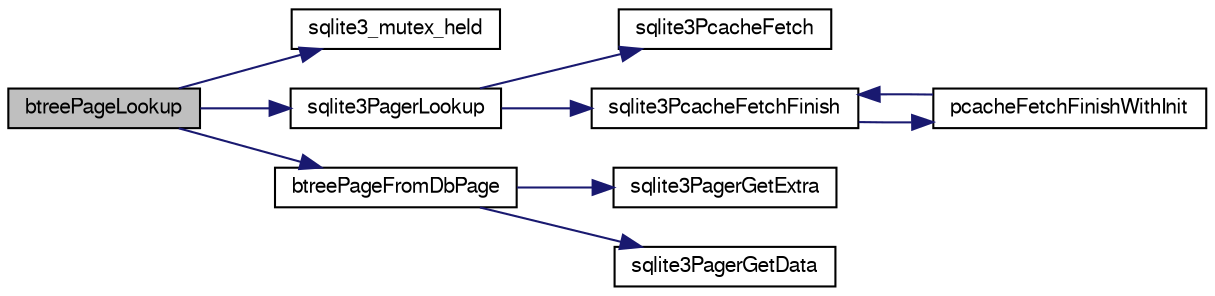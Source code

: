 digraph "btreePageLookup"
{
  edge [fontname="FreeSans",fontsize="10",labelfontname="FreeSans",labelfontsize="10"];
  node [fontname="FreeSans",fontsize="10",shape=record];
  rankdir="LR";
  Node30677 [label="btreePageLookup",height=0.2,width=0.4,color="black", fillcolor="grey75", style="filled", fontcolor="black"];
  Node30677 -> Node30678 [color="midnightblue",fontsize="10",style="solid",fontname="FreeSans"];
  Node30678 [label="sqlite3_mutex_held",height=0.2,width=0.4,color="black", fillcolor="white", style="filled",URL="$sqlite3_8c.html#acf77da68932b6bc163c5e68547ecc3e7"];
  Node30677 -> Node30679 [color="midnightblue",fontsize="10",style="solid",fontname="FreeSans"];
  Node30679 [label="sqlite3PagerLookup",height=0.2,width=0.4,color="black", fillcolor="white", style="filled",URL="$sqlite3_8c.html#a1252ec03814f64eed236cfb21094cafd"];
  Node30679 -> Node30680 [color="midnightblue",fontsize="10",style="solid",fontname="FreeSans"];
  Node30680 [label="sqlite3PcacheFetch",height=0.2,width=0.4,color="black", fillcolor="white", style="filled",URL="$sqlite3_8c.html#a51a10151c5ec2c1c9e6fd615e95a3450"];
  Node30679 -> Node30681 [color="midnightblue",fontsize="10",style="solid",fontname="FreeSans"];
  Node30681 [label="sqlite3PcacheFetchFinish",height=0.2,width=0.4,color="black", fillcolor="white", style="filled",URL="$sqlite3_8c.html#a21f330cb082d63a111f64257e823a4b1"];
  Node30681 -> Node30682 [color="midnightblue",fontsize="10",style="solid",fontname="FreeSans"];
  Node30682 [label="pcacheFetchFinishWithInit",height=0.2,width=0.4,color="black", fillcolor="white", style="filled",URL="$sqlite3_8c.html#aa202d18b38a90f758ff6ccfc956920eb"];
  Node30682 -> Node30681 [color="midnightblue",fontsize="10",style="solid",fontname="FreeSans"];
  Node30677 -> Node30683 [color="midnightblue",fontsize="10",style="solid",fontname="FreeSans"];
  Node30683 [label="btreePageFromDbPage",height=0.2,width=0.4,color="black", fillcolor="white", style="filled",URL="$sqlite3_8c.html#a148c0bf09d4ef14a49e0e7a2c0506c80"];
  Node30683 -> Node30684 [color="midnightblue",fontsize="10",style="solid",fontname="FreeSans"];
  Node30684 [label="sqlite3PagerGetExtra",height=0.2,width=0.4,color="black", fillcolor="white", style="filled",URL="$sqlite3_8c.html#a48e879a6d20f06f27390973ab8d59bd7"];
  Node30683 -> Node30685 [color="midnightblue",fontsize="10",style="solid",fontname="FreeSans"];
  Node30685 [label="sqlite3PagerGetData",height=0.2,width=0.4,color="black", fillcolor="white", style="filled",URL="$sqlite3_8c.html#a9dd340e56fb4b7fad4df339595b8d8a2"];
}
